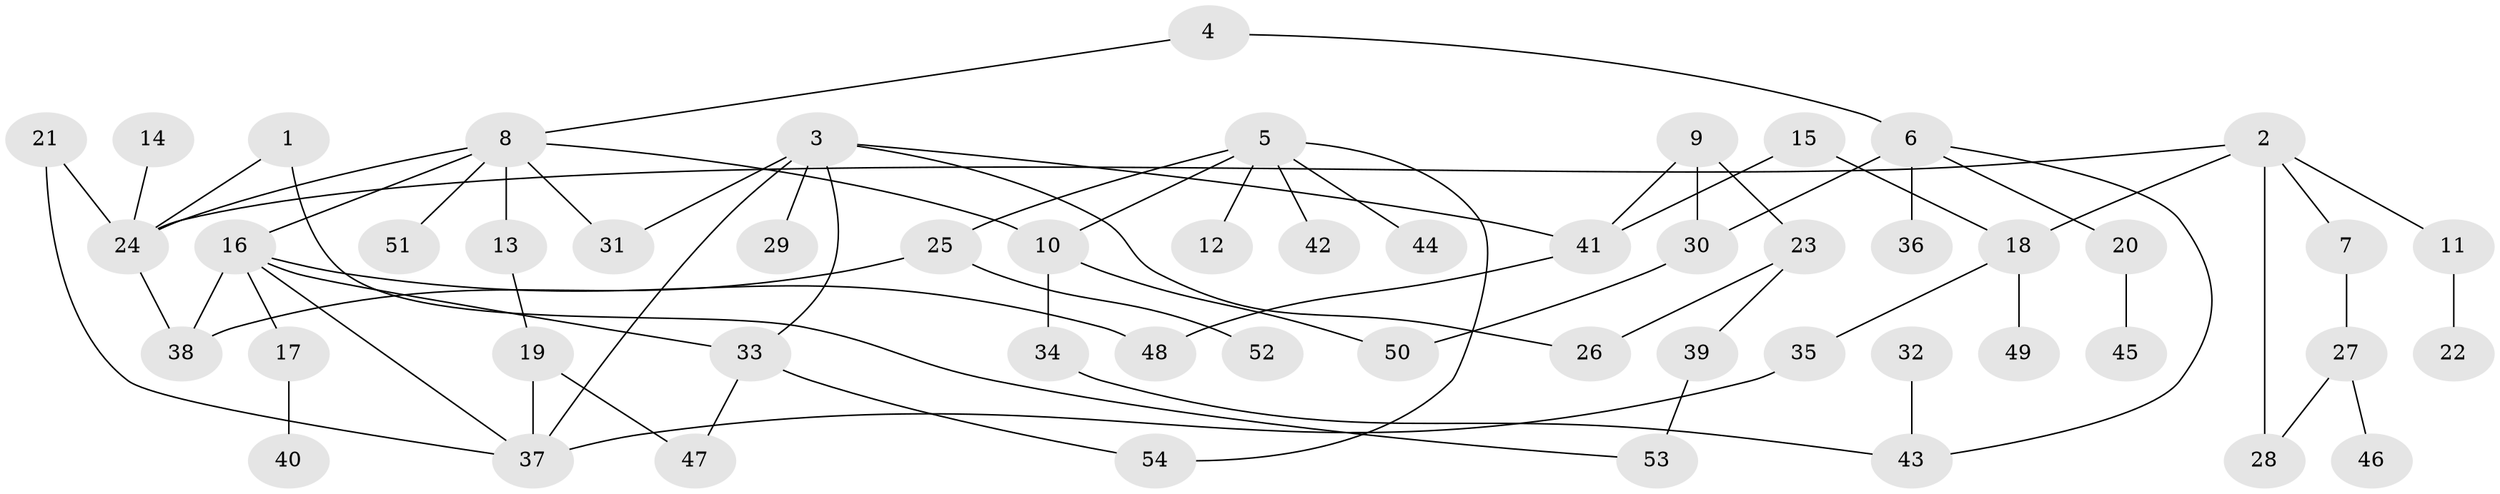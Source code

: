 // original degree distribution, {2: 0.3880597014925373, 7: 0.014925373134328358, 8: 0.007462686567164179, 5: 0.03731343283582089, 4: 0.06716417910447761, 1: 0.3283582089552239, 6: 0.014925373134328358, 3: 0.1417910447761194}
// Generated by graph-tools (version 1.1) at 2025/36/03/04/25 23:36:10]
// undirected, 54 vertices, 70 edges
graph export_dot {
  node [color=gray90,style=filled];
  1;
  2;
  3;
  4;
  5;
  6;
  7;
  8;
  9;
  10;
  11;
  12;
  13;
  14;
  15;
  16;
  17;
  18;
  19;
  20;
  21;
  22;
  23;
  24;
  25;
  26;
  27;
  28;
  29;
  30;
  31;
  32;
  33;
  34;
  35;
  36;
  37;
  38;
  39;
  40;
  41;
  42;
  43;
  44;
  45;
  46;
  47;
  48;
  49;
  50;
  51;
  52;
  53;
  54;
  1 -- 24 [weight=1.0];
  1 -- 53 [weight=1.0];
  2 -- 7 [weight=1.0];
  2 -- 11 [weight=1.0];
  2 -- 18 [weight=1.0];
  2 -- 24 [weight=1.0];
  2 -- 28 [weight=1.0];
  3 -- 26 [weight=1.0];
  3 -- 29 [weight=1.0];
  3 -- 31 [weight=1.0];
  3 -- 33 [weight=1.0];
  3 -- 37 [weight=1.0];
  3 -- 41 [weight=1.0];
  4 -- 6 [weight=1.0];
  4 -- 8 [weight=1.0];
  5 -- 10 [weight=1.0];
  5 -- 12 [weight=1.0];
  5 -- 25 [weight=1.0];
  5 -- 42 [weight=1.0];
  5 -- 44 [weight=1.0];
  5 -- 54 [weight=1.0];
  6 -- 20 [weight=1.0];
  6 -- 30 [weight=1.0];
  6 -- 36 [weight=1.0];
  6 -- 43 [weight=1.0];
  7 -- 27 [weight=1.0];
  8 -- 10 [weight=1.0];
  8 -- 13 [weight=1.0];
  8 -- 16 [weight=1.0];
  8 -- 24 [weight=1.0];
  8 -- 31 [weight=1.0];
  8 -- 51 [weight=1.0];
  9 -- 23 [weight=1.0];
  9 -- 30 [weight=1.0];
  9 -- 41 [weight=1.0];
  10 -- 34 [weight=1.0];
  10 -- 50 [weight=1.0];
  11 -- 22 [weight=1.0];
  13 -- 19 [weight=1.0];
  14 -- 24 [weight=1.0];
  15 -- 18 [weight=1.0];
  15 -- 41 [weight=1.0];
  16 -- 17 [weight=1.0];
  16 -- 33 [weight=1.0];
  16 -- 37 [weight=1.0];
  16 -- 38 [weight=1.0];
  16 -- 48 [weight=1.0];
  17 -- 40 [weight=1.0];
  18 -- 35 [weight=1.0];
  18 -- 49 [weight=1.0];
  19 -- 37 [weight=1.0];
  19 -- 47 [weight=1.0];
  20 -- 45 [weight=1.0];
  21 -- 24 [weight=1.0];
  21 -- 37 [weight=1.0];
  23 -- 26 [weight=1.0];
  23 -- 39 [weight=1.0];
  24 -- 38 [weight=1.0];
  25 -- 38 [weight=1.0];
  25 -- 52 [weight=1.0];
  27 -- 28 [weight=1.0];
  27 -- 46 [weight=1.0];
  30 -- 50 [weight=1.0];
  32 -- 43 [weight=1.0];
  33 -- 47 [weight=1.0];
  33 -- 54 [weight=1.0];
  34 -- 43 [weight=1.0];
  35 -- 37 [weight=1.0];
  39 -- 53 [weight=1.0];
  41 -- 48 [weight=1.0];
}
